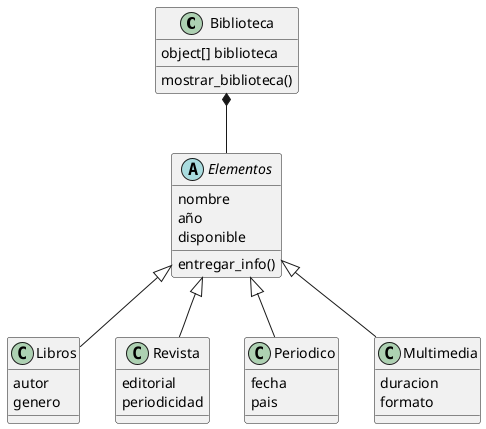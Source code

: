 @startuml

class Biblioteca{
    object[] biblioteca
    mostrar_biblioteca()
    
}

abstract class Elementos{
    nombre
    año
    disponible
    entregar_info()
}

class Libros{
    autor
    genero
    
}

class Revista{
    editorial
    periodicidad
}

class Periodico{
    fecha
    pais
}

class Multimedia{
    duracion
    formato
}



Elementos <|-- Libros
Elementos <|-- Revista
Elementos <|-- Periodico
Elementos <|-- Multimedia
Biblioteca *-- Elementos

@enduml